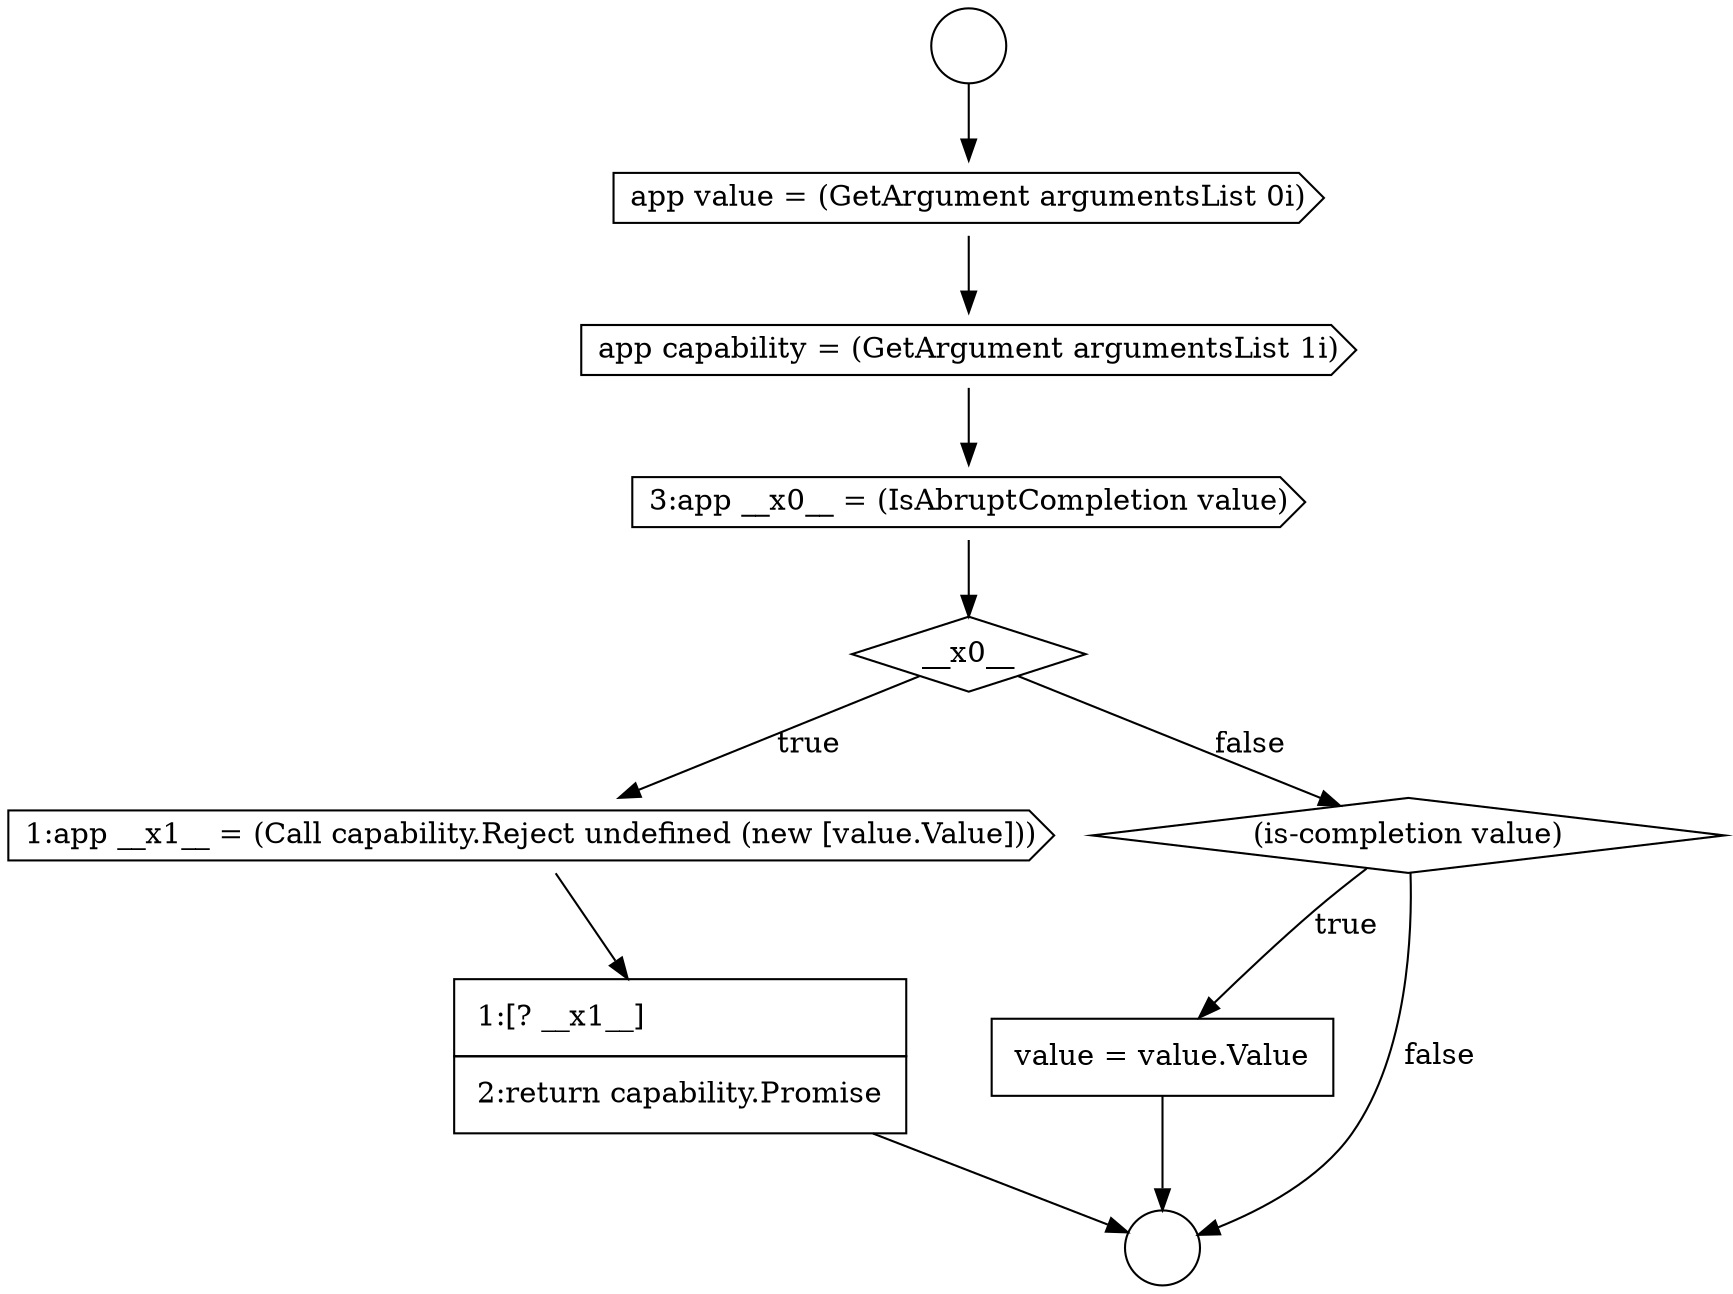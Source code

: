 digraph {
  node18563 [shape=none, margin=0, label=<<font color="black">
    <table border="0" cellborder="1" cellspacing="0" cellpadding="10">
      <tr><td align="left">1:[? __x1__]</td></tr>
      <tr><td align="left">2:return capability.Promise</td></tr>
    </table>
  </font>> color="black" fillcolor="white" style=filled]
  node18556 [shape=circle label=" " color="black" fillcolor="white" style=filled]
  node18565 [shape=none, margin=0, label=<<font color="black">
    <table border="0" cellborder="1" cellspacing="0" cellpadding="10">
      <tr><td align="left">value = value.Value</td></tr>
    </table>
  </font>> color="black" fillcolor="white" style=filled]
  node18560 [shape=cds, label=<<font color="black">3:app __x0__ = (IsAbruptCompletion value)</font>> color="black" fillcolor="white" style=filled]
  node18557 [shape=circle label=" " color="black" fillcolor="white" style=filled]
  node18562 [shape=cds, label=<<font color="black">1:app __x1__ = (Call capability.Reject undefined (new [value.Value]))</font>> color="black" fillcolor="white" style=filled]
  node18558 [shape=cds, label=<<font color="black">app value = (GetArgument argumentsList 0i)</font>> color="black" fillcolor="white" style=filled]
  node18561 [shape=diamond, label=<<font color="black">__x0__</font>> color="black" fillcolor="white" style=filled]
  node18564 [shape=diamond, label=<<font color="black">(is-completion value)</font>> color="black" fillcolor="white" style=filled]
  node18559 [shape=cds, label=<<font color="black">app capability = (GetArgument argumentsList 1i)</font>> color="black" fillcolor="white" style=filled]
  node18558 -> node18559 [ color="black"]
  node18562 -> node18563 [ color="black"]
  node18565 -> node18557 [ color="black"]
  node18564 -> node18565 [label=<<font color="black">true</font>> color="black"]
  node18564 -> node18557 [label=<<font color="black">false</font>> color="black"]
  node18563 -> node18557 [ color="black"]
  node18559 -> node18560 [ color="black"]
  node18560 -> node18561 [ color="black"]
  node18561 -> node18562 [label=<<font color="black">true</font>> color="black"]
  node18561 -> node18564 [label=<<font color="black">false</font>> color="black"]
  node18556 -> node18558 [ color="black"]
}
